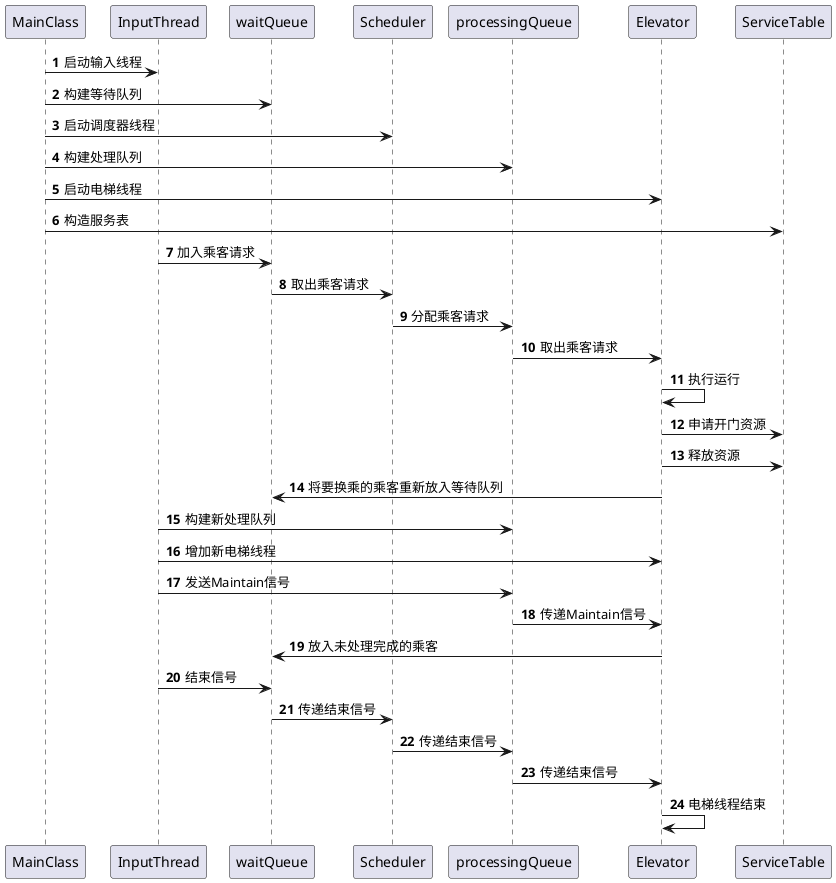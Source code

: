 @startuml
'https://plantuml.com/sequence-diagram

autonumber

MainClass -> InputThread: 启动输入线程
MainClass -> waitQueue: 构建等待队列
MainClass -> Scheduler: 启动调度器线程
MainClass -> processingQueue:构建处理队列
MainClass -> Elevator: 启动电梯线程
MainClass -> ServiceTable: 构造服务表
InputThread -> waitQueue: 加入乘客请求
waitQueue -> Scheduler:取出乘客请求
Scheduler -> processingQueue: 分配乘客请求
processingQueue -> Elevator: 取出乘客请求
Elevator -> Elevator: 执行运行
Elevator -> ServiceTable:申请开门资源
Elevator -> ServiceTable: 释放资源
Elevator -> waitQueue: 将要换乘的乘客重新放入等待队列
InputThread -> processingQueue: 构建新处理队列
InputThread -> Elevator: 增加新电梯线程
InputThread -> processingQueue:发送Maintain信号
processingQueue -> Elevator: 传递Maintain信号
Elevator -> waitQueue: 放入未处理完成的乘客
InputThread -> waitQueue: 结束信号
waitQueue -> Scheduler: 传递结束信号
Scheduler -> processingQueue: 传递结束信号
processingQueue -> Elevator: 传递结束信号
Elevator -> Elevator: 电梯线程结束

@enduml